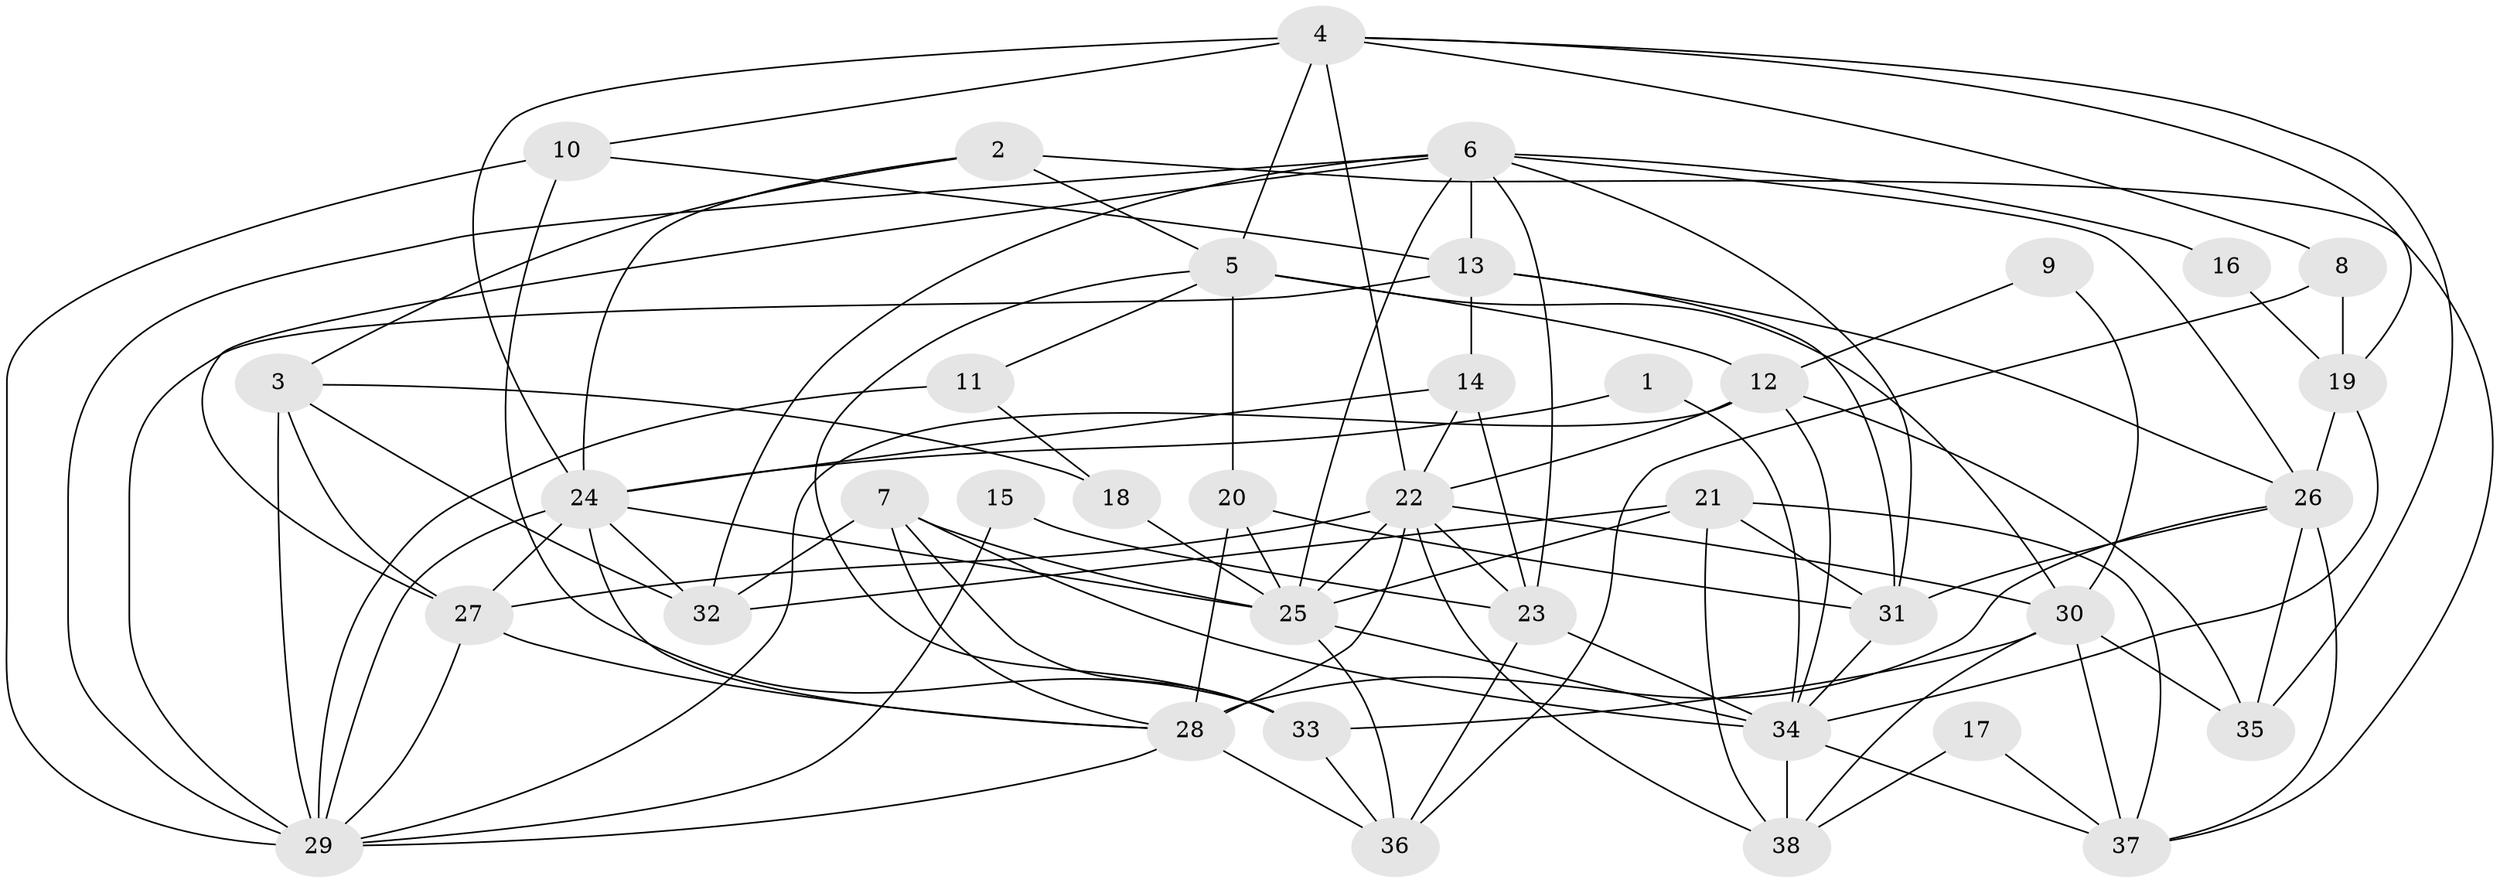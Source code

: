 // original degree distribution, {3: 0.24, 2: 0.14666666666666667, 5: 0.17333333333333334, 4: 0.26666666666666666, 6: 0.16, 7: 0.013333333333333334}
// Generated by graph-tools (version 1.1) at 2025/50/03/09/25 03:50:08]
// undirected, 38 vertices, 103 edges
graph export_dot {
graph [start="1"]
  node [color=gray90,style=filled];
  1;
  2;
  3;
  4;
  5;
  6;
  7;
  8;
  9;
  10;
  11;
  12;
  13;
  14;
  15;
  16;
  17;
  18;
  19;
  20;
  21;
  22;
  23;
  24;
  25;
  26;
  27;
  28;
  29;
  30;
  31;
  32;
  33;
  34;
  35;
  36;
  37;
  38;
  1 -- 24 [weight=1.0];
  1 -- 34 [weight=1.0];
  2 -- 3 [weight=1.0];
  2 -- 5 [weight=1.0];
  2 -- 24 [weight=1.0];
  2 -- 37 [weight=1.0];
  3 -- 18 [weight=1.0];
  3 -- 27 [weight=1.0];
  3 -- 29 [weight=1.0];
  3 -- 32 [weight=1.0];
  4 -- 5 [weight=1.0];
  4 -- 8 [weight=1.0];
  4 -- 10 [weight=1.0];
  4 -- 19 [weight=1.0];
  4 -- 22 [weight=1.0];
  4 -- 24 [weight=1.0];
  4 -- 35 [weight=1.0];
  5 -- 11 [weight=1.0];
  5 -- 12 [weight=1.0];
  5 -- 20 [weight=1.0];
  5 -- 30 [weight=1.0];
  5 -- 33 [weight=1.0];
  6 -- 13 [weight=1.0];
  6 -- 16 [weight=1.0];
  6 -- 23 [weight=1.0];
  6 -- 25 [weight=1.0];
  6 -- 26 [weight=1.0];
  6 -- 27 [weight=1.0];
  6 -- 29 [weight=1.0];
  6 -- 31 [weight=1.0];
  6 -- 32 [weight=1.0];
  7 -- 25 [weight=1.0];
  7 -- 28 [weight=1.0];
  7 -- 32 [weight=1.0];
  7 -- 33 [weight=1.0];
  7 -- 34 [weight=1.0];
  8 -- 19 [weight=1.0];
  8 -- 36 [weight=1.0];
  9 -- 12 [weight=1.0];
  9 -- 30 [weight=1.0];
  10 -- 13 [weight=1.0];
  10 -- 29 [weight=1.0];
  10 -- 33 [weight=1.0];
  11 -- 18 [weight=1.0];
  11 -- 29 [weight=2.0];
  12 -- 22 [weight=1.0];
  12 -- 29 [weight=1.0];
  12 -- 34 [weight=1.0];
  12 -- 35 [weight=1.0];
  13 -- 14 [weight=1.0];
  13 -- 26 [weight=1.0];
  13 -- 29 [weight=1.0];
  13 -- 31 [weight=1.0];
  14 -- 22 [weight=1.0];
  14 -- 23 [weight=1.0];
  14 -- 24 [weight=1.0];
  15 -- 23 [weight=1.0];
  15 -- 29 [weight=1.0];
  16 -- 19 [weight=1.0];
  17 -- 37 [weight=1.0];
  17 -- 38 [weight=1.0];
  18 -- 25 [weight=1.0];
  19 -- 26 [weight=1.0];
  19 -- 34 [weight=1.0];
  20 -- 25 [weight=1.0];
  20 -- 28 [weight=1.0];
  20 -- 31 [weight=1.0];
  21 -- 25 [weight=1.0];
  21 -- 31 [weight=1.0];
  21 -- 32 [weight=1.0];
  21 -- 37 [weight=1.0];
  21 -- 38 [weight=1.0];
  22 -- 23 [weight=2.0];
  22 -- 25 [weight=1.0];
  22 -- 27 [weight=1.0];
  22 -- 28 [weight=1.0];
  22 -- 30 [weight=1.0];
  22 -- 38 [weight=1.0];
  23 -- 34 [weight=1.0];
  23 -- 36 [weight=1.0];
  24 -- 25 [weight=1.0];
  24 -- 27 [weight=1.0];
  24 -- 28 [weight=1.0];
  24 -- 29 [weight=1.0];
  24 -- 32 [weight=1.0];
  25 -- 34 [weight=1.0];
  25 -- 36 [weight=1.0];
  26 -- 28 [weight=1.0];
  26 -- 31 [weight=1.0];
  26 -- 35 [weight=1.0];
  26 -- 37 [weight=1.0];
  27 -- 28 [weight=1.0];
  27 -- 29 [weight=1.0];
  28 -- 29 [weight=1.0];
  28 -- 36 [weight=1.0];
  30 -- 33 [weight=1.0];
  30 -- 35 [weight=1.0];
  30 -- 37 [weight=1.0];
  30 -- 38 [weight=1.0];
  31 -- 34 [weight=1.0];
  33 -- 36 [weight=1.0];
  34 -- 37 [weight=1.0];
  34 -- 38 [weight=1.0];
}
